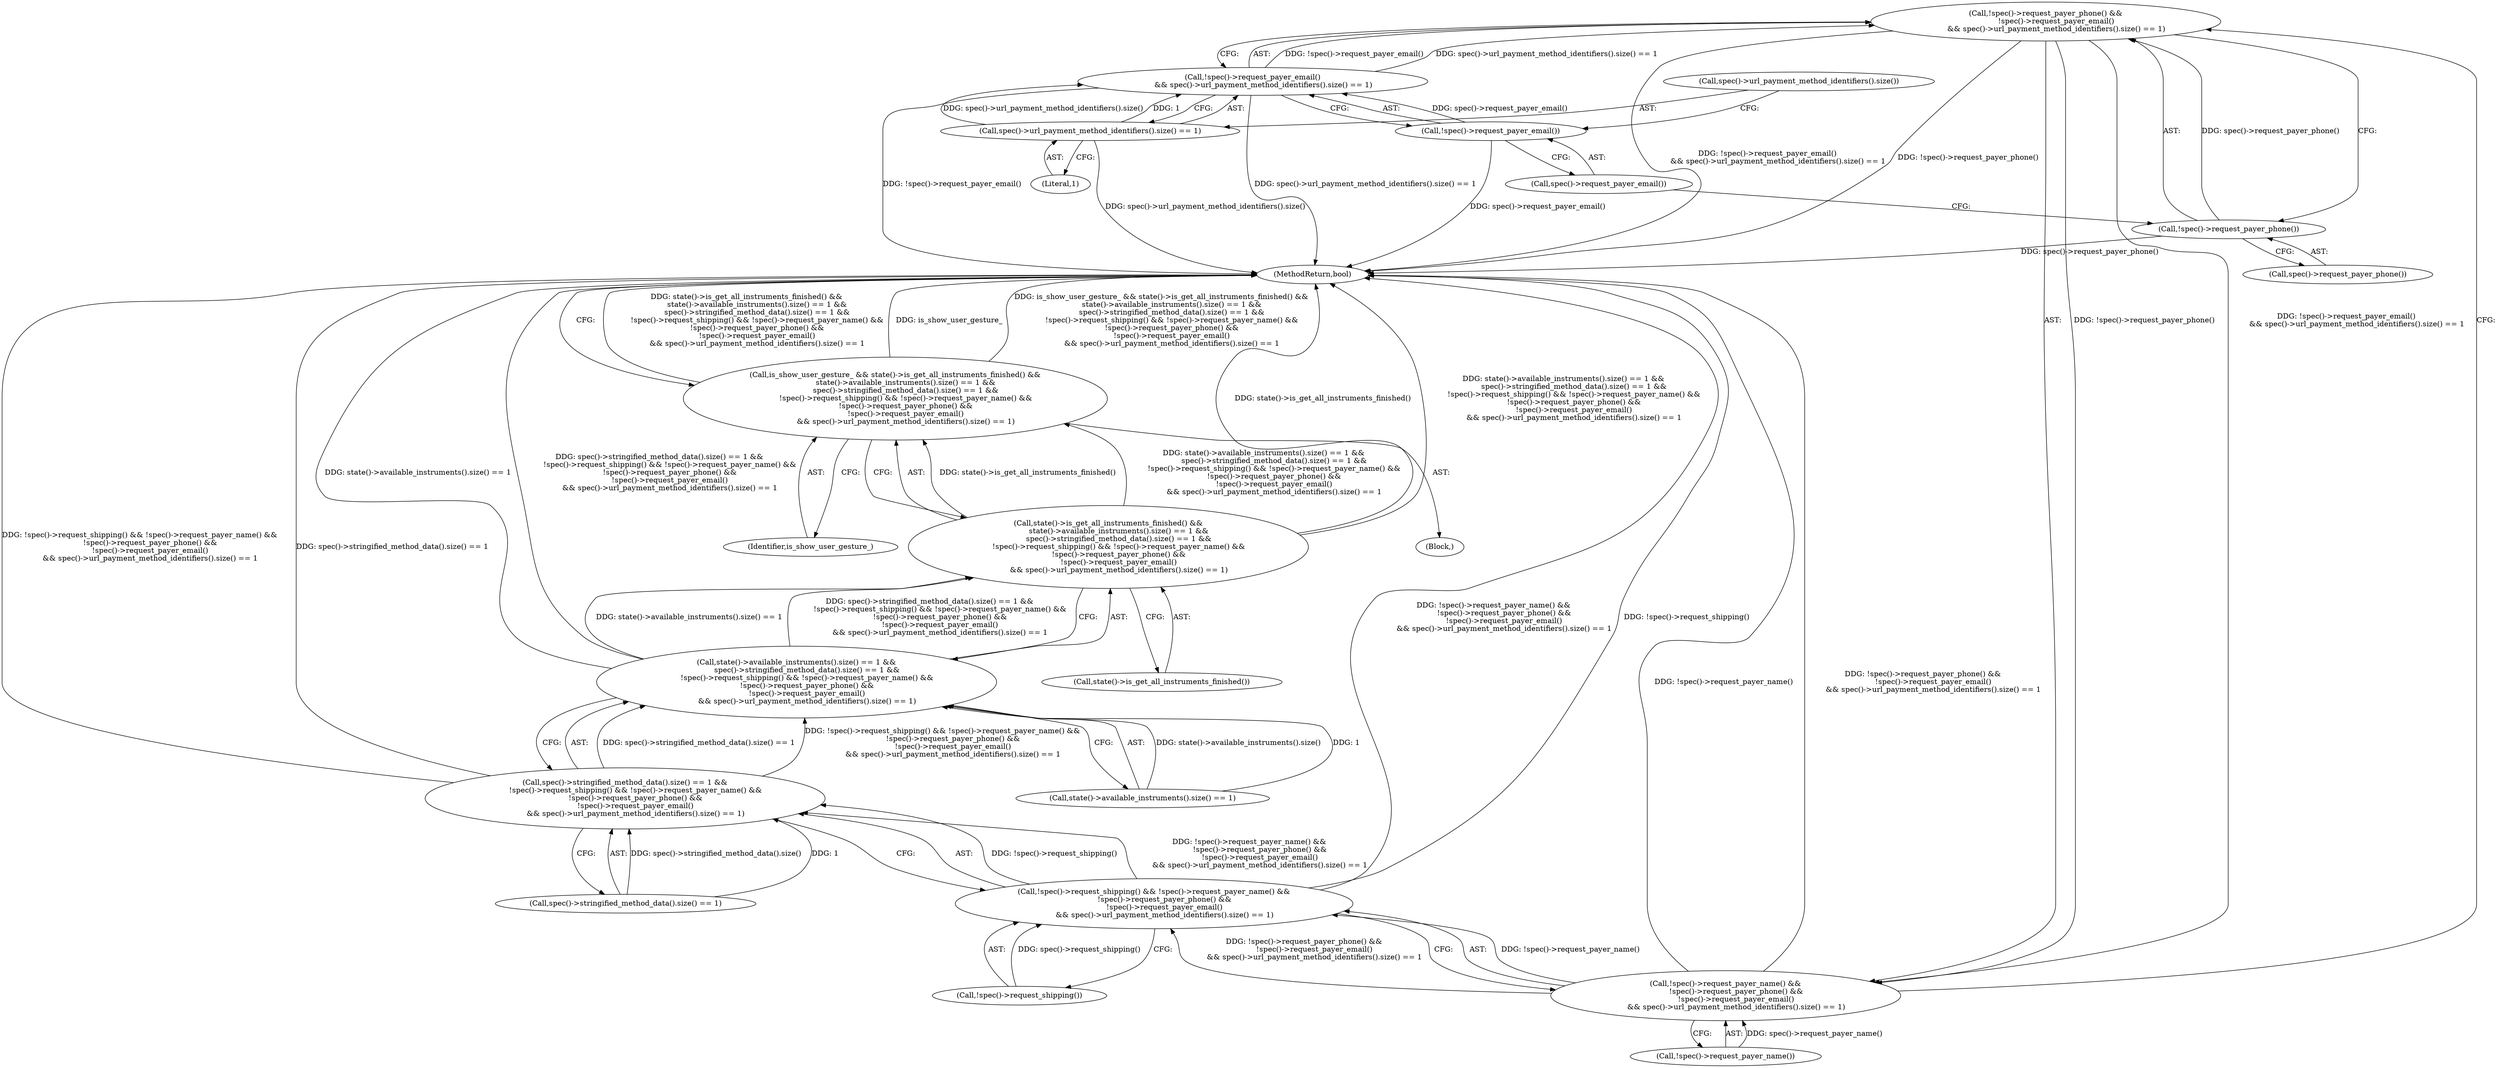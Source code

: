 digraph "1_Chrome_2706470a422dec8f4ae2538e80f0e7e3c4f4f7f6_7@del" {
"1000120" [label="(Call,!spec()->request_payer_phone() &&\n         !spec()->request_payer_email()\n         && spec()->url_payment_method_identifiers().size() == 1)"];
"1000121" [label="(Call,!spec()->request_payer_phone())"];
"1000123" [label="(Call,!spec()->request_payer_email()\n         && spec()->url_payment_method_identifiers().size() == 1)"];
"1000124" [label="(Call,!spec()->request_payer_email())"];
"1000126" [label="(Call,spec()->url_payment_method_identifiers().size() == 1)"];
"1000117" [label="(Call,!spec()->request_payer_name() &&\n         !spec()->request_payer_phone() &&\n         !spec()->request_payer_email()\n         && spec()->url_payment_method_identifiers().size() == 1)"];
"1000114" [label="(Call,!spec()->request_shipping() && !spec()->request_payer_name() &&\n         !spec()->request_payer_phone() &&\n         !spec()->request_payer_email()\n         && spec()->url_payment_method_identifiers().size() == 1)"];
"1000110" [label="(Call,spec()->stringified_method_data().size() == 1 &&\n         !spec()->request_shipping() && !spec()->request_payer_name() &&\n         !spec()->request_payer_phone() &&\n         !spec()->request_payer_email()\n         && spec()->url_payment_method_identifiers().size() == 1)"];
"1000106" [label="(Call,state()->available_instruments().size() == 1 &&\n         spec()->stringified_method_data().size() == 1 &&\n         !spec()->request_shipping() && !spec()->request_payer_name() &&\n         !spec()->request_payer_phone() &&\n         !spec()->request_payer_email()\n         && spec()->url_payment_method_identifiers().size() == 1)"];
"1000104" [label="(Call,state()->is_get_all_instruments_finished() &&\n         state()->available_instruments().size() == 1 &&\n         spec()->stringified_method_data().size() == 1 &&\n         !spec()->request_shipping() && !spec()->request_payer_name() &&\n         !spec()->request_payer_phone() &&\n         !spec()->request_payer_email()\n         && spec()->url_payment_method_identifiers().size() == 1)"];
"1000102" [label="(Call,is_show_user_gesture_ && state()->is_get_all_instruments_finished() &&\n         state()->available_instruments().size() == 1 &&\n         spec()->stringified_method_data().size() == 1 &&\n         !spec()->request_shipping() && !spec()->request_payer_name() &&\n         !spec()->request_payer_phone() &&\n         !spec()->request_payer_email()\n         && spec()->url_payment_method_identifiers().size() == 1)"];
"1000105" [label="(Call,state()->is_get_all_instruments_finished())"];
"1000127" [label="(Call,spec()->url_payment_method_identifiers().size())"];
"1000126" [label="(Call,spec()->url_payment_method_identifiers().size() == 1)"];
"1000103" [label="(Identifier,is_show_user_gesture_)"];
"1000104" [label="(Call,state()->is_get_all_instruments_finished() &&\n         state()->available_instruments().size() == 1 &&\n         spec()->stringified_method_data().size() == 1 &&\n         !spec()->request_shipping() && !spec()->request_payer_name() &&\n         !spec()->request_payer_phone() &&\n         !spec()->request_payer_email()\n         && spec()->url_payment_method_identifiers().size() == 1)"];
"1000124" [label="(Call,!spec()->request_payer_email())"];
"1000129" [label="(MethodReturn,bool)"];
"1000125" [label="(Call,spec()->request_payer_email())"];
"1000111" [label="(Call,spec()->stringified_method_data().size() == 1)"];
"1000110" [label="(Call,spec()->stringified_method_data().size() == 1 &&\n         !spec()->request_shipping() && !spec()->request_payer_name() &&\n         !spec()->request_payer_phone() &&\n         !spec()->request_payer_email()\n         && spec()->url_payment_method_identifiers().size() == 1)"];
"1000115" [label="(Call,!spec()->request_shipping())"];
"1000117" [label="(Call,!spec()->request_payer_name() &&\n         !spec()->request_payer_phone() &&\n         !spec()->request_payer_email()\n         && spec()->url_payment_method_identifiers().size() == 1)"];
"1000107" [label="(Call,state()->available_instruments().size() == 1)"];
"1000106" [label="(Call,state()->available_instruments().size() == 1 &&\n         spec()->stringified_method_data().size() == 1 &&\n         !spec()->request_shipping() && !spec()->request_payer_name() &&\n         !spec()->request_payer_phone() &&\n         !spec()->request_payer_email()\n         && spec()->url_payment_method_identifiers().size() == 1)"];
"1000122" [label="(Call,spec()->request_payer_phone())"];
"1000121" [label="(Call,!spec()->request_payer_phone())"];
"1000101" [label="(Block,)"];
"1000120" [label="(Call,!spec()->request_payer_phone() &&\n         !spec()->request_payer_email()\n         && spec()->url_payment_method_identifiers().size() == 1)"];
"1000102" [label="(Call,is_show_user_gesture_ && state()->is_get_all_instruments_finished() &&\n         state()->available_instruments().size() == 1 &&\n         spec()->stringified_method_data().size() == 1 &&\n         !spec()->request_shipping() && !spec()->request_payer_name() &&\n         !spec()->request_payer_phone() &&\n         !spec()->request_payer_email()\n         && spec()->url_payment_method_identifiers().size() == 1)"];
"1000118" [label="(Call,!spec()->request_payer_name())"];
"1000114" [label="(Call,!spec()->request_shipping() && !spec()->request_payer_name() &&\n         !spec()->request_payer_phone() &&\n         !spec()->request_payer_email()\n         && spec()->url_payment_method_identifiers().size() == 1)"];
"1000123" [label="(Call,!spec()->request_payer_email()\n         && spec()->url_payment_method_identifiers().size() == 1)"];
"1000128" [label="(Literal,1)"];
"1000120" -> "1000117"  [label="AST: "];
"1000120" -> "1000121"  [label="CFG: "];
"1000120" -> "1000123"  [label="CFG: "];
"1000121" -> "1000120"  [label="AST: "];
"1000123" -> "1000120"  [label="AST: "];
"1000117" -> "1000120"  [label="CFG: "];
"1000120" -> "1000129"  [label="DDG: !spec()->request_payer_email()\n         && spec()->url_payment_method_identifiers().size() == 1"];
"1000120" -> "1000129"  [label="DDG: !spec()->request_payer_phone()"];
"1000120" -> "1000117"  [label="DDG: !spec()->request_payer_phone()"];
"1000120" -> "1000117"  [label="DDG: !spec()->request_payer_email()\n         && spec()->url_payment_method_identifiers().size() == 1"];
"1000121" -> "1000120"  [label="DDG: spec()->request_payer_phone()"];
"1000123" -> "1000120"  [label="DDG: !spec()->request_payer_email()"];
"1000123" -> "1000120"  [label="DDG: spec()->url_payment_method_identifiers().size() == 1"];
"1000121" -> "1000122"  [label="CFG: "];
"1000122" -> "1000121"  [label="AST: "];
"1000125" -> "1000121"  [label="CFG: "];
"1000121" -> "1000129"  [label="DDG: spec()->request_payer_phone()"];
"1000123" -> "1000124"  [label="CFG: "];
"1000123" -> "1000126"  [label="CFG: "];
"1000124" -> "1000123"  [label="AST: "];
"1000126" -> "1000123"  [label="AST: "];
"1000123" -> "1000129"  [label="DDG: spec()->url_payment_method_identifiers().size() == 1"];
"1000123" -> "1000129"  [label="DDG: !spec()->request_payer_email()"];
"1000124" -> "1000123"  [label="DDG: spec()->request_payer_email()"];
"1000126" -> "1000123"  [label="DDG: spec()->url_payment_method_identifiers().size()"];
"1000126" -> "1000123"  [label="DDG: 1"];
"1000124" -> "1000125"  [label="CFG: "];
"1000125" -> "1000124"  [label="AST: "];
"1000127" -> "1000124"  [label="CFG: "];
"1000124" -> "1000129"  [label="DDG: spec()->request_payer_email()"];
"1000126" -> "1000128"  [label="CFG: "];
"1000127" -> "1000126"  [label="AST: "];
"1000128" -> "1000126"  [label="AST: "];
"1000126" -> "1000129"  [label="DDG: spec()->url_payment_method_identifiers().size()"];
"1000117" -> "1000114"  [label="AST: "];
"1000117" -> "1000118"  [label="CFG: "];
"1000118" -> "1000117"  [label="AST: "];
"1000114" -> "1000117"  [label="CFG: "];
"1000117" -> "1000129"  [label="DDG: !spec()->request_payer_name()"];
"1000117" -> "1000129"  [label="DDG: !spec()->request_payer_phone() &&\n         !spec()->request_payer_email()\n         && spec()->url_payment_method_identifiers().size() == 1"];
"1000117" -> "1000114"  [label="DDG: !spec()->request_payer_name()"];
"1000117" -> "1000114"  [label="DDG: !spec()->request_payer_phone() &&\n         !spec()->request_payer_email()\n         && spec()->url_payment_method_identifiers().size() == 1"];
"1000118" -> "1000117"  [label="DDG: spec()->request_payer_name()"];
"1000114" -> "1000110"  [label="AST: "];
"1000114" -> "1000115"  [label="CFG: "];
"1000115" -> "1000114"  [label="AST: "];
"1000110" -> "1000114"  [label="CFG: "];
"1000114" -> "1000129"  [label="DDG: !spec()->request_payer_name() &&\n         !spec()->request_payer_phone() &&\n         !spec()->request_payer_email()\n         && spec()->url_payment_method_identifiers().size() == 1"];
"1000114" -> "1000129"  [label="DDG: !spec()->request_shipping()"];
"1000114" -> "1000110"  [label="DDG: !spec()->request_shipping()"];
"1000114" -> "1000110"  [label="DDG: !spec()->request_payer_name() &&\n         !spec()->request_payer_phone() &&\n         !spec()->request_payer_email()\n         && spec()->url_payment_method_identifiers().size() == 1"];
"1000115" -> "1000114"  [label="DDG: spec()->request_shipping()"];
"1000110" -> "1000106"  [label="AST: "];
"1000110" -> "1000111"  [label="CFG: "];
"1000111" -> "1000110"  [label="AST: "];
"1000106" -> "1000110"  [label="CFG: "];
"1000110" -> "1000129"  [label="DDG: !spec()->request_shipping() && !spec()->request_payer_name() &&\n         !spec()->request_payer_phone() &&\n         !spec()->request_payer_email()\n         && spec()->url_payment_method_identifiers().size() == 1"];
"1000110" -> "1000129"  [label="DDG: spec()->stringified_method_data().size() == 1"];
"1000110" -> "1000106"  [label="DDG: spec()->stringified_method_data().size() == 1"];
"1000110" -> "1000106"  [label="DDG: !spec()->request_shipping() && !spec()->request_payer_name() &&\n         !spec()->request_payer_phone() &&\n         !spec()->request_payer_email()\n         && spec()->url_payment_method_identifiers().size() == 1"];
"1000111" -> "1000110"  [label="DDG: spec()->stringified_method_data().size()"];
"1000111" -> "1000110"  [label="DDG: 1"];
"1000106" -> "1000104"  [label="AST: "];
"1000106" -> "1000107"  [label="CFG: "];
"1000107" -> "1000106"  [label="AST: "];
"1000104" -> "1000106"  [label="CFG: "];
"1000106" -> "1000129"  [label="DDG: state()->available_instruments().size() == 1"];
"1000106" -> "1000129"  [label="DDG: spec()->stringified_method_data().size() == 1 &&\n         !spec()->request_shipping() && !spec()->request_payer_name() &&\n         !spec()->request_payer_phone() &&\n         !spec()->request_payer_email()\n         && spec()->url_payment_method_identifiers().size() == 1"];
"1000106" -> "1000104"  [label="DDG: state()->available_instruments().size() == 1"];
"1000106" -> "1000104"  [label="DDG: spec()->stringified_method_data().size() == 1 &&\n         !spec()->request_shipping() && !spec()->request_payer_name() &&\n         !spec()->request_payer_phone() &&\n         !spec()->request_payer_email()\n         && spec()->url_payment_method_identifiers().size() == 1"];
"1000107" -> "1000106"  [label="DDG: state()->available_instruments().size()"];
"1000107" -> "1000106"  [label="DDG: 1"];
"1000104" -> "1000102"  [label="AST: "];
"1000104" -> "1000105"  [label="CFG: "];
"1000105" -> "1000104"  [label="AST: "];
"1000102" -> "1000104"  [label="CFG: "];
"1000104" -> "1000129"  [label="DDG: state()->is_get_all_instruments_finished()"];
"1000104" -> "1000129"  [label="DDG: state()->available_instruments().size() == 1 &&\n         spec()->stringified_method_data().size() == 1 &&\n         !spec()->request_shipping() && !spec()->request_payer_name() &&\n         !spec()->request_payer_phone() &&\n         !spec()->request_payer_email()\n         && spec()->url_payment_method_identifiers().size() == 1"];
"1000104" -> "1000102"  [label="DDG: state()->is_get_all_instruments_finished()"];
"1000104" -> "1000102"  [label="DDG: state()->available_instruments().size() == 1 &&\n         spec()->stringified_method_data().size() == 1 &&\n         !spec()->request_shipping() && !spec()->request_payer_name() &&\n         !spec()->request_payer_phone() &&\n         !spec()->request_payer_email()\n         && spec()->url_payment_method_identifiers().size() == 1"];
"1000102" -> "1000101"  [label="AST: "];
"1000102" -> "1000103"  [label="CFG: "];
"1000103" -> "1000102"  [label="AST: "];
"1000129" -> "1000102"  [label="CFG: "];
"1000102" -> "1000129"  [label="DDG: state()->is_get_all_instruments_finished() &&\n         state()->available_instruments().size() == 1 &&\n         spec()->stringified_method_data().size() == 1 &&\n         !spec()->request_shipping() && !spec()->request_payer_name() &&\n         !spec()->request_payer_phone() &&\n         !spec()->request_payer_email()\n         && spec()->url_payment_method_identifiers().size() == 1"];
"1000102" -> "1000129"  [label="DDG: is_show_user_gesture_"];
"1000102" -> "1000129"  [label="DDG: is_show_user_gesture_ && state()->is_get_all_instruments_finished() &&\n         state()->available_instruments().size() == 1 &&\n         spec()->stringified_method_data().size() == 1 &&\n         !spec()->request_shipping() && !spec()->request_payer_name() &&\n         !spec()->request_payer_phone() &&\n         !spec()->request_payer_email()\n         && spec()->url_payment_method_identifiers().size() == 1"];
}
